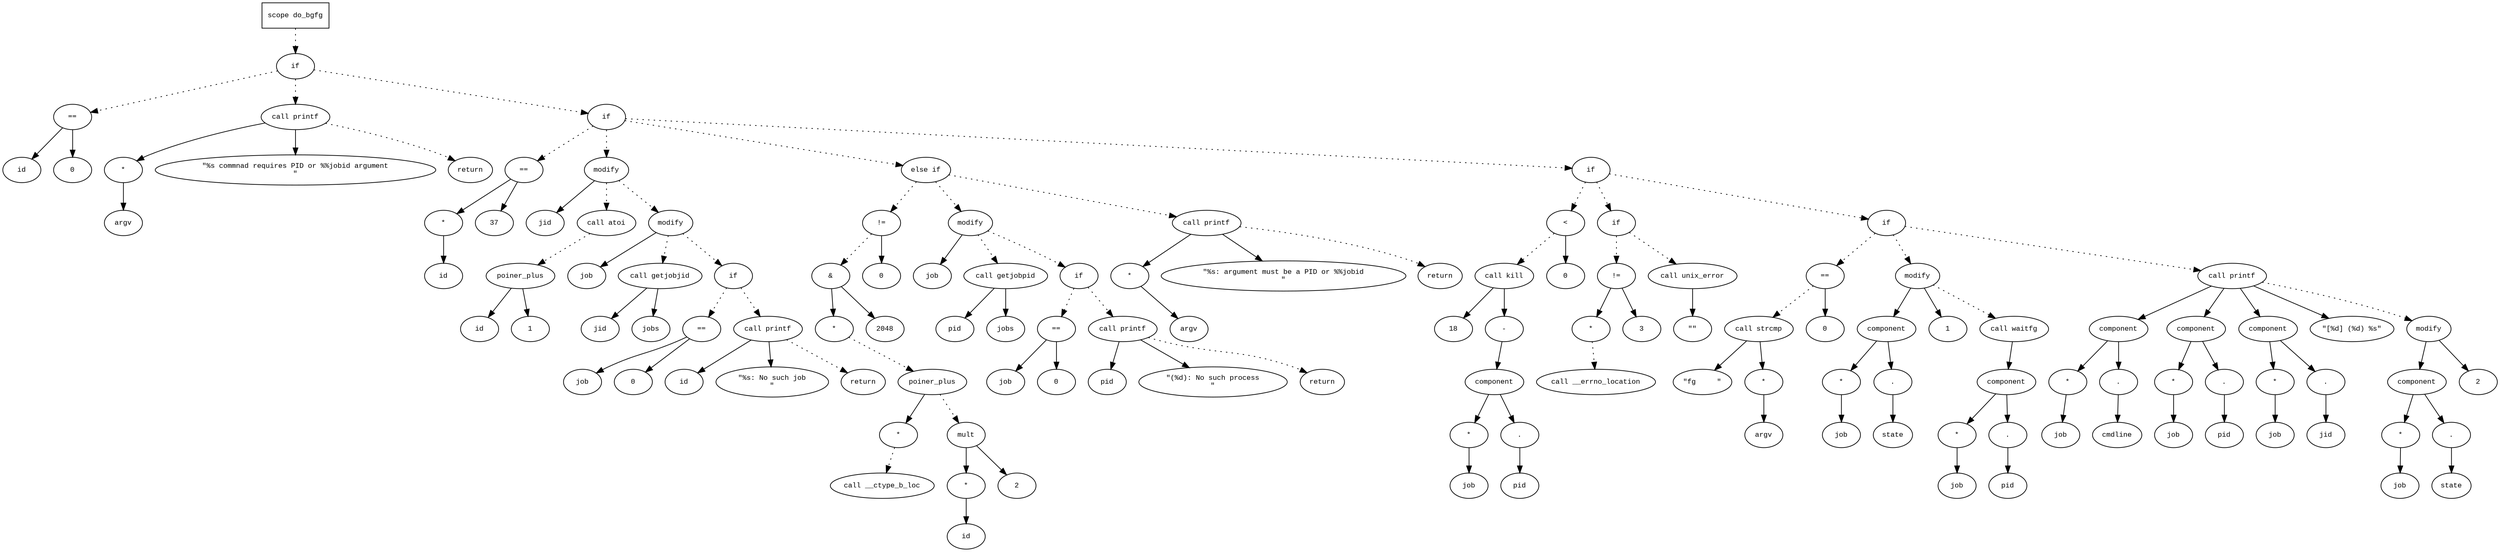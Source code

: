 digraph AST {
  graph [fontname="Times New Roman",fontsize=10];
  node  [fontname="Courier New",fontsize=10];
  edge  [fontname="Times New Roman",fontsize=10];

  node1 [label="scope do_bgfg",shape=box];
  node2 [label="if",shape=ellipse];
  node1 -> node2 [style=dotted];
  node3 [label="==",shape=ellipse];
  node4 [label="id",shape=ellipse];
  node3 -> node4;
  node5 [label="0",shape=ellipse];
  node3 -> node5;
  node2 -> node3 [style=dotted];
  node6 [label="call printf",shape=ellipse];
  node7 [label="*",shape=ellipse];
  node8 [label="argv",shape=ellipse];
  node7 -> node8;
  node6 -> node7;
  node9 [label="\"%s commnad requires PID or %%jobid argument
\"",shape=ellipse];
  node6 -> node9;
  node2 -> node6 [style=dotted];
  node10 [label="return",shape=ellipse];
  node6 -> node10 [style=dotted];
  node11 [label="if",shape=ellipse];
  node2 -> node11 [style=dotted];
  node12 [label="==",shape=ellipse];
  node13 [label="*",shape=ellipse];
  node14 [label="id",shape=ellipse];
  node13 -> node14;
  node12 -> node13;
  node15 [label="37",shape=ellipse];
  node12 -> node15;
  node11 -> node12 [style=dotted];
  node16 [label="modify",shape=ellipse];
  node17 [label="jid",shape=ellipse];
  node16 -> node17;
  node18 [label="call atoi",shape=ellipse];
  node19 [label="poiner_plus",shape=ellipse];
  node20 [label="id",shape=ellipse];
  node19 -> node20;
  node21 [label="1",shape=ellipse];
  node19 -> node21;
  node18 -> node19 [style=dotted];
  node16 -> node18 [style=dotted];
  node11 -> node16 [style=dotted];
  node22 [label="modify",shape=ellipse];
  node23 [label="job",shape=ellipse];
  node22 -> node23;
  node24 [label="call getjobjid",shape=ellipse];
  node25 [label="jid",shape=ellipse];
  node24 -> node25;
  node26 [label="jobs",shape=ellipse];
  node24 -> node26;
  node22 -> node24 [style=dotted];
  node16 -> node22 [style=dotted];
  node27 [label="if",shape=ellipse];
  node22 -> node27 [style=dotted];
  node28 [label="==",shape=ellipse];
  node29 [label="job",shape=ellipse];
  node28 -> node29;
  node30 [label="0",shape=ellipse];
  node28 -> node30;
  node27 -> node28 [style=dotted];
  node31 [label="call printf",shape=ellipse];
  node32 [label="id",shape=ellipse];
  node31 -> node32;
  node33 [label="\"%s: No such job
\"",shape=ellipse];
  node31 -> node33;
  node27 -> node31 [style=dotted];
  node34 [label="return",shape=ellipse];
  node31 -> node34 [style=dotted];
  node35 [label="else if",shape=ellipse];
  node11 -> node35 [style=dotted];
  node36 [label="!=",shape=ellipse];
  node37 [label="&",shape=ellipse];
  node38 [label="*",shape=ellipse];
  node39 [label="poiner_plus",shape=ellipse];
  node40 [label="*",shape=ellipse];
  node41 [label="call __ctype_b_loc",shape=ellipse];
  node40 -> node41 [style=dotted];
  node39 -> node40;
  node42 [label="mult",shape=ellipse];
  node43 [label="*",shape=ellipse];
  node44 [label="id",shape=ellipse];
  node43 -> node44;
  node42 -> node43;
  node45 [label="2",shape=ellipse];
  node42 -> node45;
  node39 -> node42 [style=dotted];
  node38 -> node39 [style=dotted];
  node37 -> node38;
  node46 [label="2048",shape=ellipse];
  node37 -> node46;
  node36 -> node37 [style=dotted];
  node47 [label="0",shape=ellipse];
  node36 -> node47;
  node35 -> node36 [style=dotted];
  node48 [label="modify",shape=ellipse];
  node49 [label="job",shape=ellipse];
  node48 -> node49;
  node50 [label="call getjobpid",shape=ellipse];
  node51 [label="pid",shape=ellipse];
  node50 -> node51;
  node52 [label="jobs",shape=ellipse];
  node50 -> node52;
  node48 -> node50 [style=dotted];
  node35 -> node48 [style=dotted];
  node53 [label="if",shape=ellipse];
  node48 -> node53 [style=dotted];
  node54 [label="==",shape=ellipse];
  node55 [label="job",shape=ellipse];
  node54 -> node55;
  node56 [label="0",shape=ellipse];
  node54 -> node56;
  node53 -> node54 [style=dotted];
  node57 [label="call printf",shape=ellipse];
  node58 [label="pid",shape=ellipse];
  node57 -> node58;
  node59 [label="\"(%d): No such process
\"",shape=ellipse];
  node57 -> node59;
  node53 -> node57 [style=dotted];
  node60 [label="return",shape=ellipse];
  node57 -> node60 [style=dotted];
  node61 [label="call printf",shape=ellipse];
  node62 [label="*",shape=ellipse];
  node63 [label="argv",shape=ellipse];
  node62 -> node63;
  node61 -> node62;
  node64 [label="\"%s: argument must be a PID or %%jobid
\"",shape=ellipse];
  node61 -> node64;
  node35 -> node61 [style=dotted];
  node65 [label="return",shape=ellipse];
  node61 -> node65 [style=dotted];
  node66 [label="if",shape=ellipse];
  node11 -> node66 [style=dotted];
  node67 [label="<",shape=ellipse];
  node68 [label="call kill",shape=ellipse];
  node69 [label="18",shape=ellipse];
  node68 -> node69;
  node70 [label="-",shape=ellipse];
  node71 [label="component",shape=ellipse];
  node70 -> node71;
  node72 [label="*",shape=ellipse];
  node73 [label="job",shape=ellipse];
  node72 -> node73;
  node71 -> node72;
  node74 [label=".",shape=ellipse];
  node71 -> node74;
  node75 [label="pid",shape=ellipse];
  node74 -> node75;
  node68 -> node70;
  node67 -> node68 [style=dotted];
  node76 [label="0",shape=ellipse];
  node67 -> node76;
  node66 -> node67 [style=dotted];
  node77 [label="if",shape=ellipse];
  node66 -> node77 [style=dotted];
  node78 [label="!=",shape=ellipse];
  node79 [label="*",shape=ellipse];
  node80 [label="call __errno_location",shape=ellipse];
  node79 -> node80 [style=dotted];
  node78 -> node79;
  node81 [label="3",shape=ellipse];
  node78 -> node81;
  node77 -> node78 [style=dotted];
  node82 [label="call unix_error",shape=ellipse];
  node83 [label="\"\"",shape=ellipse];
  node82 -> node83;
  node77 -> node82 [style=dotted];
  node84 [label="if",shape=ellipse];
  node66 -> node84 [style=dotted];
  node85 [label="==",shape=ellipse];
  node86 [label="call strcmp",shape=ellipse];
  node87 [label="\"fg     \"",shape=ellipse];
  node86 -> node87;
  node88 [label="*",shape=ellipse];
  node89 [label="argv",shape=ellipse];
  node88 -> node89;
  node86 -> node88;
  node85 -> node86 [style=dotted];
  node90 [label="0",shape=ellipse];
  node85 -> node90;
  node84 -> node85 [style=dotted];
  node91 [label="modify",shape=ellipse];
  node92 [label="component",shape=ellipse];
  node91 -> node92;
  node93 [label="*",shape=ellipse];
  node94 [label="job",shape=ellipse];
  node93 -> node94;
  node92 -> node93;
  node95 [label=".",shape=ellipse];
  node92 -> node95;
  node96 [label="state",shape=ellipse];
  node95 -> node96;
  node97 [label="1",shape=ellipse];
  node91 -> node97;
  node84 -> node91 [style=dotted];
  node98 [label="call waitfg",shape=ellipse];
  node99 [label="component",shape=ellipse];
  node98 -> node99;
  node100 [label="*",shape=ellipse];
  node101 [label="job",shape=ellipse];
  node100 -> node101;
  node99 -> node100;
  node102 [label=".",shape=ellipse];
  node99 -> node102;
  node103 [label="pid",shape=ellipse];
  node102 -> node103;
  node91 -> node98 [style=dotted];
  node104 [label="call printf",shape=ellipse];
  node105 [label="component",shape=ellipse];
  node104 -> node105;
  node106 [label="*",shape=ellipse];
  node107 [label="job",shape=ellipse];
  node106 -> node107;
  node105 -> node106;
  node108 [label=".",shape=ellipse];
  node105 -> node108;
  node109 [label="cmdline",shape=ellipse];
  node108 -> node109;
  node110 [label="component",shape=ellipse];
  node104 -> node110;
  node111 [label="*",shape=ellipse];
  node112 [label="job",shape=ellipse];
  node111 -> node112;
  node110 -> node111;
  node113 [label=".",shape=ellipse];
  node110 -> node113;
  node114 [label="pid",shape=ellipse];
  node113 -> node114;
  node115 [label="component",shape=ellipse];
  node104 -> node115;
  node116 [label="*",shape=ellipse];
  node117 [label="job",shape=ellipse];
  node116 -> node117;
  node115 -> node116;
  node118 [label=".",shape=ellipse];
  node115 -> node118;
  node119 [label="jid",shape=ellipse];
  node118 -> node119;
  node120 [label="\"[%d] (%d) %s\"",shape=ellipse];
  node104 -> node120;
  node84 -> node104 [style=dotted];
  node121 [label="modify",shape=ellipse];
  node122 [label="component",shape=ellipse];
  node121 -> node122;
  node123 [label="*",shape=ellipse];
  node124 [label="job",shape=ellipse];
  node123 -> node124;
  node122 -> node123;
  node125 [label=".",shape=ellipse];
  node122 -> node125;
  node126 [label="state",shape=ellipse];
  node125 -> node126;
  node127 [label="2",shape=ellipse];
  node121 -> node127;
  node104 -> node121 [style=dotted];
} 